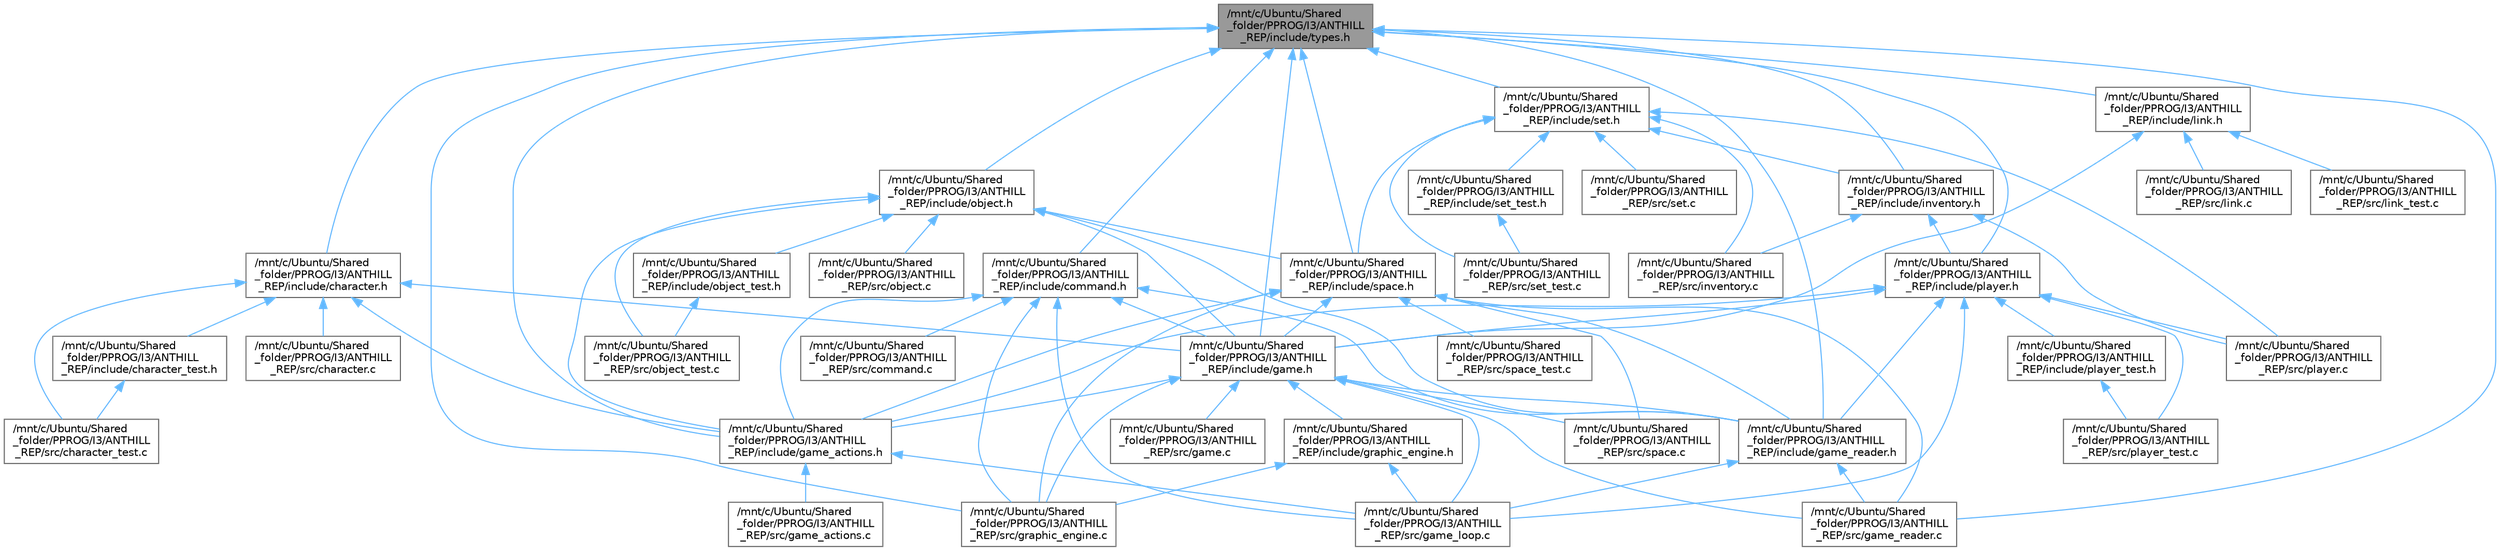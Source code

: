 digraph "/mnt/c/Ubuntu/Shared_folder/PPROG/I3/ANTHILL_REP/include/types.h"
{
 // LATEX_PDF_SIZE
  bgcolor="transparent";
  edge [fontname=Helvetica,fontsize=10,labelfontname=Helvetica,labelfontsize=10];
  node [fontname=Helvetica,fontsize=10,shape=box,height=0.2,width=0.4];
  Node1 [id="Node000001",label="/mnt/c/Ubuntu/Shared\l_folder/PPROG/I3/ANTHILL\l_REP/include/types.h",height=0.2,width=0.4,color="gray40", fillcolor="grey60", style="filled", fontcolor="black",tooltip="It defines common types for the whole project."];
  Node1 -> Node2 [id="edge77_Node000001_Node000002",dir="back",color="steelblue1",style="solid",tooltip=" "];
  Node2 [id="Node000002",label="/mnt/c/Ubuntu/Shared\l_folder/PPROG/I3/ANTHILL\l_REP/include/character.h",height=0.2,width=0.4,color="grey40", fillcolor="white", style="filled",URL="$character_8h.html",tooltip="It defines the character module interface."];
  Node2 -> Node3 [id="edge78_Node000002_Node000003",dir="back",color="steelblue1",style="solid",tooltip=" "];
  Node3 [id="Node000003",label="/mnt/c/Ubuntu/Shared\l_folder/PPROG/I3/ANTHILL\l_REP/include/character_test.h",height=0.2,width=0.4,color="grey40", fillcolor="white", style="filled",URL="$character__test_8h.html",tooltip=" "];
  Node3 -> Node4 [id="edge79_Node000003_Node000004",dir="back",color="steelblue1",style="solid",tooltip=" "];
  Node4 [id="Node000004",label="/mnt/c/Ubuntu/Shared\l_folder/PPROG/I3/ANTHILL\l_REP/src/character_test.c",height=0.2,width=0.4,color="grey40", fillcolor="white", style="filled",URL="$character__test_8c.html",tooltip=" "];
  Node2 -> Node5 [id="edge80_Node000002_Node000005",dir="back",color="steelblue1",style="solid",tooltip=" "];
  Node5 [id="Node000005",label="/mnt/c/Ubuntu/Shared\l_folder/PPROG/I3/ANTHILL\l_REP/include/game.h",height=0.2,width=0.4,color="grey40", fillcolor="white", style="filled",URL="$game_8h.html",tooltip="It defines the game interface."];
  Node5 -> Node6 [id="edge81_Node000005_Node000006",dir="back",color="steelblue1",style="solid",tooltip=" "];
  Node6 [id="Node000006",label="/mnt/c/Ubuntu/Shared\l_folder/PPROG/I3/ANTHILL\l_REP/include/game_actions.h",height=0.2,width=0.4,color="grey40", fillcolor="white", style="filled",URL="$game__actions_8h.html",tooltip="It defines the game update interface."];
  Node6 -> Node7 [id="edge82_Node000006_Node000007",dir="back",color="steelblue1",style="solid",tooltip=" "];
  Node7 [id="Node000007",label="/mnt/c/Ubuntu/Shared\l_folder/PPROG/I3/ANTHILL\l_REP/src/game_actions.c",height=0.2,width=0.4,color="grey40", fillcolor="white", style="filled",URL="$game__actions_8c.html",tooltip="It implements the game update through user actions."];
  Node6 -> Node8 [id="edge83_Node000006_Node000008",dir="back",color="steelblue1",style="solid",tooltip=" "];
  Node8 [id="Node000008",label="/mnt/c/Ubuntu/Shared\l_folder/PPROG/I3/ANTHILL\l_REP/src/game_loop.c",height=0.2,width=0.4,color="grey40", fillcolor="white", style="filled",URL="$game__loop_8c.html",tooltip="It defines the game loop."];
  Node5 -> Node9 [id="edge84_Node000005_Node000009",dir="back",color="steelblue1",style="solid",tooltip=" "];
  Node9 [id="Node000009",label="/mnt/c/Ubuntu/Shared\l_folder/PPROG/I3/ANTHILL\l_REP/include/game_reader.h",height=0.2,width=0.4,color="grey40", fillcolor="white", style="filled",URL="$game__reader_8h.html",tooltip="It implements the creation of the game with the data from a file."];
  Node9 -> Node8 [id="edge85_Node000009_Node000008",dir="back",color="steelblue1",style="solid",tooltip=" "];
  Node9 -> Node10 [id="edge86_Node000009_Node000010",dir="back",color="steelblue1",style="solid",tooltip=" "];
  Node10 [id="Node000010",label="/mnt/c/Ubuntu/Shared\l_folder/PPROG/I3/ANTHILL\l_REP/src/game_reader.c",height=0.2,width=0.4,color="grey40", fillcolor="white", style="filled",URL="$game__reader_8c.html",tooltip=" "];
  Node5 -> Node11 [id="edge87_Node000005_Node000011",dir="back",color="steelblue1",style="solid",tooltip=" "];
  Node11 [id="Node000011",label="/mnt/c/Ubuntu/Shared\l_folder/PPROG/I3/ANTHILL\l_REP/include/graphic_engine.h",height=0.2,width=0.4,color="grey40", fillcolor="white", style="filled",URL="$graphic__engine_8h.html",tooltip="It defines the textual graphic engine interface."];
  Node11 -> Node8 [id="edge88_Node000011_Node000008",dir="back",color="steelblue1",style="solid",tooltip=" "];
  Node11 -> Node12 [id="edge89_Node000011_Node000012",dir="back",color="steelblue1",style="solid",tooltip=" "];
  Node12 [id="Node000012",label="/mnt/c/Ubuntu/Shared\l_folder/PPROG/I3/ANTHILL\l_REP/src/graphic_engine.c",height=0.2,width=0.4,color="grey40", fillcolor="white", style="filled",URL="$graphic__engine_8c.html",tooltip="It implements a textual graphic engine."];
  Node5 -> Node13 [id="edge90_Node000005_Node000013",dir="back",color="steelblue1",style="solid",tooltip=" "];
  Node13 [id="Node000013",label="/mnt/c/Ubuntu/Shared\l_folder/PPROG/I3/ANTHILL\l_REP/src/game.c",height=0.2,width=0.4,color="grey40", fillcolor="white", style="filled",URL="$game_8c.html",tooltip="It implements the game structure."];
  Node5 -> Node8 [id="edge91_Node000005_Node000008",dir="back",color="steelblue1",style="solid",tooltip=" "];
  Node5 -> Node10 [id="edge92_Node000005_Node000010",dir="back",color="steelblue1",style="solid",tooltip=" "];
  Node5 -> Node12 [id="edge93_Node000005_Node000012",dir="back",color="steelblue1",style="solid",tooltip=" "];
  Node5 -> Node14 [id="edge94_Node000005_Node000014",dir="back",color="steelblue1",style="solid",tooltip=" "];
  Node14 [id="Node000014",label="/mnt/c/Ubuntu/Shared\l_folder/PPROG/I3/ANTHILL\l_REP/src/space.c",height=0.2,width=0.4,color="grey40", fillcolor="white", style="filled",URL="$space_8c.html",tooltip="It implements the space module."];
  Node2 -> Node6 [id="edge95_Node000002_Node000006",dir="back",color="steelblue1",style="solid",tooltip=" "];
  Node2 -> Node15 [id="edge96_Node000002_Node000015",dir="back",color="steelblue1",style="solid",tooltip=" "];
  Node15 [id="Node000015",label="/mnt/c/Ubuntu/Shared\l_folder/PPROG/I3/ANTHILL\l_REP/src/character.c",height=0.2,width=0.4,color="grey40", fillcolor="white", style="filled",URL="$character_8c.html",tooltip="It implements the character module."];
  Node2 -> Node4 [id="edge97_Node000002_Node000004",dir="back",color="steelblue1",style="solid",tooltip=" "];
  Node1 -> Node16 [id="edge98_Node000001_Node000016",dir="back",color="steelblue1",style="solid",tooltip=" "];
  Node16 [id="Node000016",label="/mnt/c/Ubuntu/Shared\l_folder/PPROG/I3/ANTHILL\l_REP/include/command.h",height=0.2,width=0.4,color="grey40", fillcolor="white", style="filled",URL="$command_8h.html",tooltip="It defines the command interpreter interface."];
  Node16 -> Node5 [id="edge99_Node000016_Node000005",dir="back",color="steelblue1",style="solid",tooltip=" "];
  Node16 -> Node6 [id="edge100_Node000016_Node000006",dir="back",color="steelblue1",style="solid",tooltip=" "];
  Node16 -> Node9 [id="edge101_Node000016_Node000009",dir="back",color="steelblue1",style="solid",tooltip=" "];
  Node16 -> Node17 [id="edge102_Node000016_Node000017",dir="back",color="steelblue1",style="solid",tooltip=" "];
  Node17 [id="Node000017",label="/mnt/c/Ubuntu/Shared\l_folder/PPROG/I3/ANTHILL\l_REP/src/command.c",height=0.2,width=0.4,color="grey40", fillcolor="white", style="filled",URL="$command_8c.html",tooltip="It implements the command interpreter."];
  Node16 -> Node8 [id="edge103_Node000016_Node000008",dir="back",color="steelblue1",style="solid",tooltip=" "];
  Node16 -> Node12 [id="edge104_Node000016_Node000012",dir="back",color="steelblue1",style="solid",tooltip=" "];
  Node1 -> Node5 [id="edge105_Node000001_Node000005",dir="back",color="steelblue1",style="solid",tooltip=" "];
  Node1 -> Node6 [id="edge106_Node000001_Node000006",dir="back",color="steelblue1",style="solid",tooltip=" "];
  Node1 -> Node9 [id="edge107_Node000001_Node000009",dir="back",color="steelblue1",style="solid",tooltip=" "];
  Node1 -> Node18 [id="edge108_Node000001_Node000018",dir="back",color="steelblue1",style="solid",tooltip=" "];
  Node18 [id="Node000018",label="/mnt/c/Ubuntu/Shared\l_folder/PPROG/I3/ANTHILL\l_REP/include/inventory.h",height=0.2,width=0.4,color="grey40", fillcolor="white", style="filled",URL="$inventory_8h.html",tooltip=" "];
  Node18 -> Node19 [id="edge109_Node000018_Node000019",dir="back",color="steelblue1",style="solid",tooltip=" "];
  Node19 [id="Node000019",label="/mnt/c/Ubuntu/Shared\l_folder/PPROG/I3/ANTHILL\l_REP/include/player.h",height=0.2,width=0.4,color="grey40", fillcolor="white", style="filled",URL="$player_8h.html",tooltip="It defines the player module interface."];
  Node19 -> Node5 [id="edge110_Node000019_Node000005",dir="back",color="steelblue1",style="solid",tooltip=" "];
  Node19 -> Node6 [id="edge111_Node000019_Node000006",dir="back",color="steelblue1",style="solid",tooltip=" "];
  Node19 -> Node9 [id="edge112_Node000019_Node000009",dir="back",color="steelblue1",style="solid",tooltip=" "];
  Node19 -> Node20 [id="edge113_Node000019_Node000020",dir="back",color="steelblue1",style="solid",tooltip=" "];
  Node20 [id="Node000020",label="/mnt/c/Ubuntu/Shared\l_folder/PPROG/I3/ANTHILL\l_REP/include/player_test.h",height=0.2,width=0.4,color="grey40", fillcolor="white", style="filled",URL="$player__test_8h.html",tooltip=" "];
  Node20 -> Node21 [id="edge114_Node000020_Node000021",dir="back",color="steelblue1",style="solid",tooltip=" "];
  Node21 [id="Node000021",label="/mnt/c/Ubuntu/Shared\l_folder/PPROG/I3/ANTHILL\l_REP/src/player_test.c",height=0.2,width=0.4,color="grey40", fillcolor="white", style="filled",URL="$player__test_8c.html",tooltip=" "];
  Node19 -> Node8 [id="edge115_Node000019_Node000008",dir="back",color="steelblue1",style="solid",tooltip=" "];
  Node19 -> Node22 [id="edge116_Node000019_Node000022",dir="back",color="steelblue1",style="solid",tooltip=" "];
  Node22 [id="Node000022",label="/mnt/c/Ubuntu/Shared\l_folder/PPROG/I3/ANTHILL\l_REP/src/player.c",height=0.2,width=0.4,color="grey40", fillcolor="white", style="filled",URL="$player_8c.html",tooltip="It implements the player module."];
  Node19 -> Node21 [id="edge117_Node000019_Node000021",dir="back",color="steelblue1",style="solid",tooltip=" "];
  Node18 -> Node23 [id="edge118_Node000018_Node000023",dir="back",color="steelblue1",style="solid",tooltip=" "];
  Node23 [id="Node000023",label="/mnt/c/Ubuntu/Shared\l_folder/PPROG/I3/ANTHILL\l_REP/src/inventory.c",height=0.2,width=0.4,color="grey40", fillcolor="white", style="filled",URL="$inventory_8c.html",tooltip="It implements the inventory module."];
  Node18 -> Node22 [id="edge119_Node000018_Node000022",dir="back",color="steelblue1",style="solid",tooltip=" "];
  Node1 -> Node24 [id="edge120_Node000001_Node000024",dir="back",color="steelblue1",style="solid",tooltip=" "];
  Node24 [id="Node000024",label="/mnt/c/Ubuntu/Shared\l_folder/PPROG/I3/ANTHILL\l_REP/include/link.h",height=0.2,width=0.4,color="grey40", fillcolor="white", style="filled",URL="$link_8h.html",tooltip="It defines the link interface."];
  Node24 -> Node5 [id="edge121_Node000024_Node000005",dir="back",color="steelblue1",style="solid",tooltip=" "];
  Node24 -> Node25 [id="edge122_Node000024_Node000025",dir="back",color="steelblue1",style="solid",tooltip=" "];
  Node25 [id="Node000025",label="/mnt/c/Ubuntu/Shared\l_folder/PPROG/I3/ANTHILL\l_REP/src/link.c",height=0.2,width=0.4,color="grey40", fillcolor="white", style="filled",URL="$link_8c.html",tooltip=" "];
  Node24 -> Node26 [id="edge123_Node000024_Node000026",dir="back",color="steelblue1",style="solid",tooltip=" "];
  Node26 [id="Node000026",label="/mnt/c/Ubuntu/Shared\l_folder/PPROG/I3/ANTHILL\l_REP/src/link_test.c",height=0.2,width=0.4,color="grey40", fillcolor="white", style="filled",URL="$link__test_8c.html",tooltip=" "];
  Node1 -> Node27 [id="edge124_Node000001_Node000027",dir="back",color="steelblue1",style="solid",tooltip=" "];
  Node27 [id="Node000027",label="/mnt/c/Ubuntu/Shared\l_folder/PPROG/I3/ANTHILL\l_REP/include/object.h",height=0.2,width=0.4,color="grey40", fillcolor="white", style="filled",URL="$object_8h.html",tooltip="It defines the object module interface."];
  Node27 -> Node5 [id="edge125_Node000027_Node000005",dir="back",color="steelblue1",style="solid",tooltip=" "];
  Node27 -> Node6 [id="edge126_Node000027_Node000006",dir="back",color="steelblue1",style="solid",tooltip=" "];
  Node27 -> Node9 [id="edge127_Node000027_Node000009",dir="back",color="steelblue1",style="solid",tooltip=" "];
  Node27 -> Node28 [id="edge128_Node000027_Node000028",dir="back",color="steelblue1",style="solid",tooltip=" "];
  Node28 [id="Node000028",label="/mnt/c/Ubuntu/Shared\l_folder/PPROG/I3/ANTHILL\l_REP/include/object_test.h",height=0.2,width=0.4,color="grey40", fillcolor="white", style="filled",URL="$object__test_8h.html",tooltip=" "];
  Node28 -> Node29 [id="edge129_Node000028_Node000029",dir="back",color="steelblue1",style="solid",tooltip=" "];
  Node29 [id="Node000029",label="/mnt/c/Ubuntu/Shared\l_folder/PPROG/I3/ANTHILL\l_REP/src/object_test.c",height=0.2,width=0.4,color="grey40", fillcolor="white", style="filled",URL="$object__test_8c.html",tooltip=" "];
  Node27 -> Node30 [id="edge130_Node000027_Node000030",dir="back",color="steelblue1",style="solid",tooltip=" "];
  Node30 [id="Node000030",label="/mnt/c/Ubuntu/Shared\l_folder/PPROG/I3/ANTHILL\l_REP/include/space.h",height=0.2,width=0.4,color="grey40", fillcolor="white", style="filled",URL="$space_8h.html",tooltip="It defines the space module interface."];
  Node30 -> Node5 [id="edge131_Node000030_Node000005",dir="back",color="steelblue1",style="solid",tooltip=" "];
  Node30 -> Node6 [id="edge132_Node000030_Node000006",dir="back",color="steelblue1",style="solid",tooltip=" "];
  Node30 -> Node9 [id="edge133_Node000030_Node000009",dir="back",color="steelblue1",style="solid",tooltip=" "];
  Node30 -> Node10 [id="edge134_Node000030_Node000010",dir="back",color="steelblue1",style="solid",tooltip=" "];
  Node30 -> Node12 [id="edge135_Node000030_Node000012",dir="back",color="steelblue1",style="solid",tooltip=" "];
  Node30 -> Node14 [id="edge136_Node000030_Node000014",dir="back",color="steelblue1",style="solid",tooltip=" "];
  Node30 -> Node31 [id="edge137_Node000030_Node000031",dir="back",color="steelblue1",style="solid",tooltip=" "];
  Node31 [id="Node000031",label="/mnt/c/Ubuntu/Shared\l_folder/PPROG/I3/ANTHILL\l_REP/src/space_test.c",height=0.2,width=0.4,color="grey40", fillcolor="white", style="filled",URL="$space__test_8c.html",tooltip="It tests space module."];
  Node27 -> Node32 [id="edge138_Node000027_Node000032",dir="back",color="steelblue1",style="solid",tooltip=" "];
  Node32 [id="Node000032",label="/mnt/c/Ubuntu/Shared\l_folder/PPROG/I3/ANTHILL\l_REP/src/object.c",height=0.2,width=0.4,color="grey40", fillcolor="white", style="filled",URL="$object_8c.html",tooltip="It implements the object module."];
  Node27 -> Node29 [id="edge139_Node000027_Node000029",dir="back",color="steelblue1",style="solid",tooltip=" "];
  Node1 -> Node19 [id="edge140_Node000001_Node000019",dir="back",color="steelblue1",style="solid",tooltip=" "];
  Node1 -> Node33 [id="edge141_Node000001_Node000033",dir="back",color="steelblue1",style="solid",tooltip=" "];
  Node33 [id="Node000033",label="/mnt/c/Ubuntu/Shared\l_folder/PPROG/I3/ANTHILL\l_REP/include/set.h",height=0.2,width=0.4,color="grey40", fillcolor="white", style="filled",URL="$set_8h.html",tooltip="It defines the set module interface."];
  Node33 -> Node18 [id="edge142_Node000033_Node000018",dir="back",color="steelblue1",style="solid",tooltip=" "];
  Node33 -> Node34 [id="edge143_Node000033_Node000034",dir="back",color="steelblue1",style="solid",tooltip=" "];
  Node34 [id="Node000034",label="/mnt/c/Ubuntu/Shared\l_folder/PPROG/I3/ANTHILL\l_REP/include/set_test.h",height=0.2,width=0.4,color="grey40", fillcolor="white", style="filled",URL="$set__test_8h.html",tooltip="It defines the unit tests for the set module."];
  Node34 -> Node35 [id="edge144_Node000034_Node000035",dir="back",color="steelblue1",style="solid",tooltip=" "];
  Node35 [id="Node000035",label="/mnt/c/Ubuntu/Shared\l_folder/PPROG/I3/ANTHILL\l_REP/src/set_test.c",height=0.2,width=0.4,color="grey40", fillcolor="white", style="filled",URL="$set__test_8c.html",tooltip=" "];
  Node33 -> Node30 [id="edge145_Node000033_Node000030",dir="back",color="steelblue1",style="solid",tooltip=" "];
  Node33 -> Node23 [id="edge146_Node000033_Node000023",dir="back",color="steelblue1",style="solid",tooltip=" "];
  Node33 -> Node22 [id="edge147_Node000033_Node000022",dir="back",color="steelblue1",style="solid",tooltip=" "];
  Node33 -> Node36 [id="edge148_Node000033_Node000036",dir="back",color="steelblue1",style="solid",tooltip=" "];
  Node36 [id="Node000036",label="/mnt/c/Ubuntu/Shared\l_folder/PPROG/I3/ANTHILL\l_REP/src/set.c",height=0.2,width=0.4,color="grey40", fillcolor="white", style="filled",URL="$set_8c.html",tooltip=" "];
  Node33 -> Node35 [id="edge149_Node000033_Node000035",dir="back",color="steelblue1",style="solid",tooltip=" "];
  Node1 -> Node30 [id="edge150_Node000001_Node000030",dir="back",color="steelblue1",style="solid",tooltip=" "];
  Node1 -> Node10 [id="edge151_Node000001_Node000010",dir="back",color="steelblue1",style="solid",tooltip=" "];
  Node1 -> Node12 [id="edge152_Node000001_Node000012",dir="back",color="steelblue1",style="solid",tooltip=" "];
}
